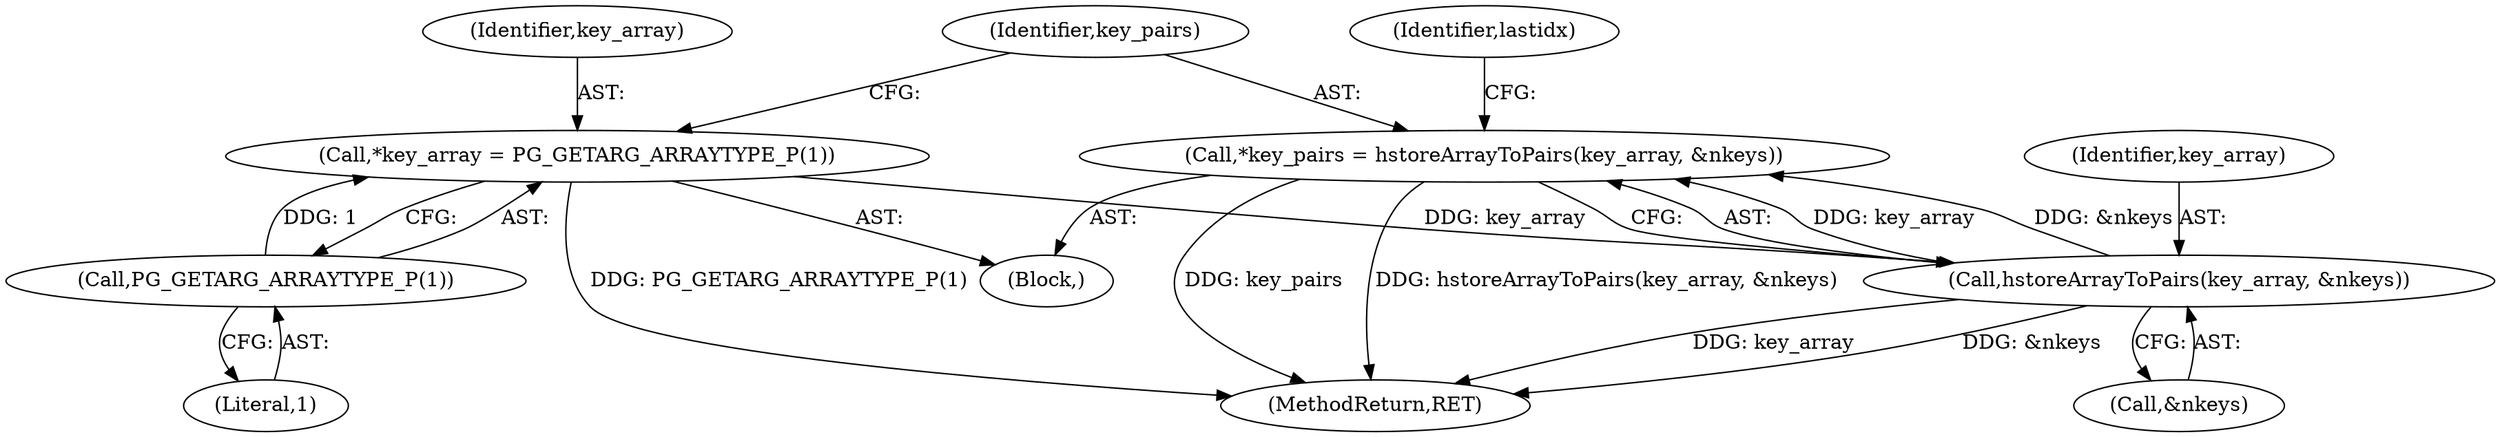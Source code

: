 digraph "0_postgres_31400a673325147e1205326008e32135a78b4d8a_4@pointer" {
"1000129" [label="(Call,*key_pairs = hstoreArrayToPairs(key_array, &nkeys))"];
"1000131" [label="(Call,hstoreArrayToPairs(key_array, &nkeys))"];
"1000122" [label="(Call,*key_array = PG_GETARG_ARRAYTYPE_P(1))"];
"1000124" [label="(Call,PG_GETARG_ARRAYTYPE_P(1))"];
"1000131" [label="(Call,hstoreArrayToPairs(key_array, &nkeys))"];
"1000133" [label="(Call,&nkeys)"];
"1000132" [label="(Identifier,key_array)"];
"1000125" [label="(Literal,1)"];
"1000124" [label="(Call,PG_GETARG_ARRAYTYPE_P(1))"];
"1000129" [label="(Call,*key_pairs = hstoreArrayToPairs(key_array, &nkeys))"];
"1000130" [label="(Identifier,key_pairs)"];
"1000272" [label="(MethodReturn,RET)"];
"1000123" [label="(Identifier,key_array)"];
"1000122" [label="(Call,*key_array = PG_GETARG_ARRAYTYPE_P(1))"];
"1000105" [label="(Block,)"];
"1000139" [label="(Identifier,lastidx)"];
"1000129" -> "1000105"  [label="AST: "];
"1000129" -> "1000131"  [label="CFG: "];
"1000130" -> "1000129"  [label="AST: "];
"1000131" -> "1000129"  [label="AST: "];
"1000139" -> "1000129"  [label="CFG: "];
"1000129" -> "1000272"  [label="DDG: key_pairs"];
"1000129" -> "1000272"  [label="DDG: hstoreArrayToPairs(key_array, &nkeys)"];
"1000131" -> "1000129"  [label="DDG: key_array"];
"1000131" -> "1000129"  [label="DDG: &nkeys"];
"1000131" -> "1000133"  [label="CFG: "];
"1000132" -> "1000131"  [label="AST: "];
"1000133" -> "1000131"  [label="AST: "];
"1000131" -> "1000272"  [label="DDG: key_array"];
"1000131" -> "1000272"  [label="DDG: &nkeys"];
"1000122" -> "1000131"  [label="DDG: key_array"];
"1000122" -> "1000105"  [label="AST: "];
"1000122" -> "1000124"  [label="CFG: "];
"1000123" -> "1000122"  [label="AST: "];
"1000124" -> "1000122"  [label="AST: "];
"1000130" -> "1000122"  [label="CFG: "];
"1000122" -> "1000272"  [label="DDG: PG_GETARG_ARRAYTYPE_P(1)"];
"1000124" -> "1000122"  [label="DDG: 1"];
"1000124" -> "1000125"  [label="CFG: "];
"1000125" -> "1000124"  [label="AST: "];
}
